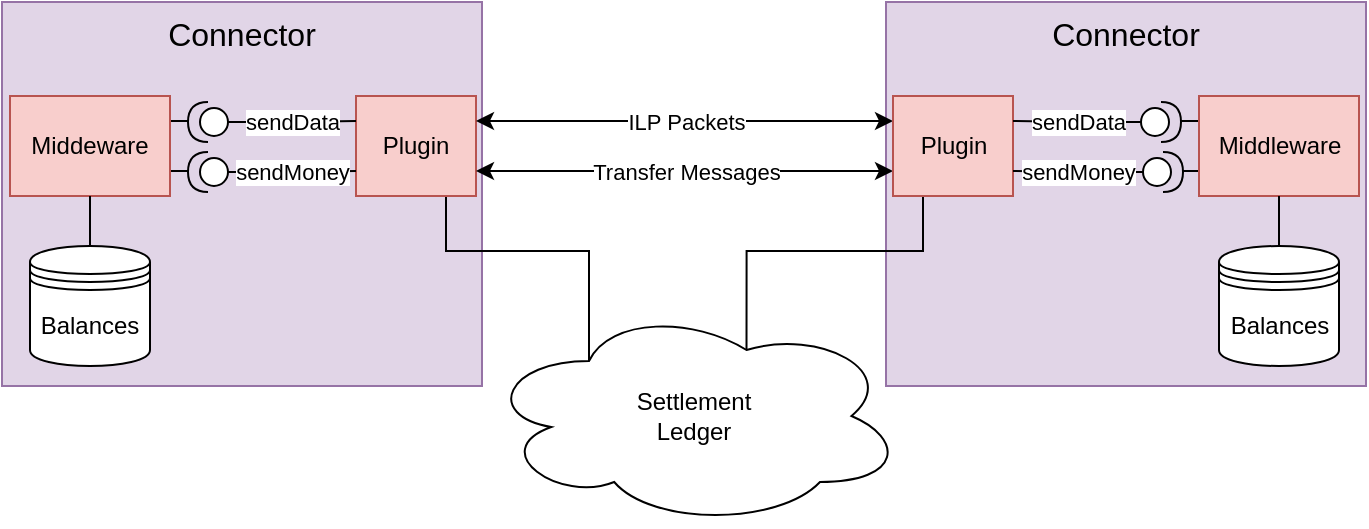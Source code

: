 <mxfile version="10.6.3" type="github"><diagram id="-Qqgn5DIx9-CCY4cp7vf" name="Plugins"><mxGraphModel dx="2038" dy="1165" grid="1" gridSize="10" guides="1" tooltips="1" connect="1" arrows="1" fold="1" page="1" pageScale="1" pageWidth="850" pageHeight="1100" math="0" shadow="0"><root><mxCell id="0"/><mxCell id="1" parent="0"/><mxCell id="56mWxMGgX5dj_IntCXV8-16" value="Connector" style="rounded=0;whiteSpace=wrap;html=1;verticalAlign=top;align=center;fontSize=16;fillColor=#e1d5e7;strokeColor=#9673a6;" vertex="1" parent="1"><mxGeometry x="521" y="38" width="240" height="192" as="geometry"/></mxCell><mxCell id="56mWxMGgX5dj_IntCXV8-1" value="Connector" style="rounded=0;whiteSpace=wrap;html=1;verticalAlign=top;align=center;fontSize=16;fillColor=#e1d5e7;strokeColor=#9673a6;" vertex="1" parent="1"><mxGeometry x="79" y="38" width="240" height="192" as="geometry"/></mxCell><mxCell id="56mWxMGgX5dj_IntCXV8-2" value="Settlement&lt;br&gt;Ledger" style="ellipse;shape=cloud;whiteSpace=wrap;html=1;" vertex="1" parent="1"><mxGeometry x="320" y="190" width="210" height="110" as="geometry"/></mxCell><mxCell id="56mWxMGgX5dj_IntCXV8-25" style="edgeStyle=orthogonalEdgeStyle;rounded=0;orthogonalLoop=1;jettySize=auto;html=1;exitX=0.75;exitY=1;exitDx=0;exitDy=0;entryX=0.25;entryY=0.25;entryDx=0;entryDy=0;entryPerimeter=0;endArrow=none;endFill=0;" edge="1" parent="1" source="56mWxMGgX5dj_IntCXV8-4" target="56mWxMGgX5dj_IntCXV8-2"><mxGeometry relative="1" as="geometry"/></mxCell><mxCell id="56mWxMGgX5dj_IntCXV8-4" value="Plugin" style="rounded=0;whiteSpace=wrap;html=1;fillColor=#f8cecc;strokeColor=#b85450;" vertex="1" parent="1"><mxGeometry x="256" y="85" width="60" height="50" as="geometry"/></mxCell><mxCell id="56mWxMGgX5dj_IntCXV8-7" value="ILP Packets" style="endArrow=classic;startArrow=classic;html=1;entryX=0;entryY=0.25;entryDx=0;entryDy=0;exitX=1;exitY=0.25;exitDx=0;exitDy=0;" edge="1" parent="1" source="56mWxMGgX5dj_IntCXV8-4" target="56mWxMGgX5dj_IntCXV8-17"><mxGeometry width="50" height="50" relative="1" as="geometry"><mxPoint x="80" y="458" as="sourcePoint"/><mxPoint x="610" y="101" as="targetPoint"/></mxGeometry></mxCell><mxCell id="56mWxMGgX5dj_IntCXV8-8" value="Transfer Messages" style="endArrow=classic;startArrow=classic;html=1;entryX=0;entryY=0.75;entryDx=0;entryDy=0;exitX=1;exitY=0.75;exitDx=0;exitDy=0;" edge="1" parent="1" source="56mWxMGgX5dj_IntCXV8-4" target="56mWxMGgX5dj_IntCXV8-17"><mxGeometry width="50" height="50" relative="1" as="geometry"><mxPoint x="290" y="111" as="sourcePoint"/><mxPoint x="610" y="126" as="targetPoint"/></mxGeometry></mxCell><mxCell id="56mWxMGgX5dj_IntCXV8-11" value="sendMoney" style="edgeStyle=orthogonalEdgeStyle;rounded=0;orthogonalLoop=1;jettySize=auto;html=1;exitX=0;exitY=0.5;exitDx=0;exitDy=0;exitPerimeter=0;entryX=0;entryY=0.75;entryDx=0;entryDy=0;endArrow=none;endFill=0;" edge="1" parent="1" source="56mWxMGgX5dj_IntCXV8-9" target="56mWxMGgX5dj_IntCXV8-4"><mxGeometry relative="1" as="geometry"/></mxCell><mxCell id="56mWxMGgX5dj_IntCXV8-9" value="" style="shape=providedRequiredInterface;html=1;verticalLabelPosition=bottom;align=center;rotation=-180;" vertex="1" parent="1"><mxGeometry x="172" y="113" width="20" height="20" as="geometry"/></mxCell><mxCell id="56mWxMGgX5dj_IntCXV8-12" value="sendData" style="edgeStyle=orthogonalEdgeStyle;rounded=0;orthogonalLoop=1;jettySize=auto;html=1;exitX=0;exitY=0.5;exitDx=0;exitDy=0;exitPerimeter=0;entryX=0;entryY=0.25;entryDx=0;entryDy=0;endArrow=none;endFill=0;" edge="1" parent="1" source="56mWxMGgX5dj_IntCXV8-10" target="56mWxMGgX5dj_IntCXV8-4"><mxGeometry relative="1" as="geometry"/></mxCell><mxCell id="56mWxMGgX5dj_IntCXV8-10" value="" style="shape=providedRequiredInterface;html=1;verticalLabelPosition=bottom;align=center;rotation=-180;" vertex="1" parent="1"><mxGeometry x="172" y="88" width="20" height="20" as="geometry"/></mxCell><mxCell id="56mWxMGgX5dj_IntCXV8-14" style="edgeStyle=orthogonalEdgeStyle;rounded=0;orthogonalLoop=1;jettySize=auto;html=1;exitX=1;exitY=0.25;exitDx=0;exitDy=0;entryX=1;entryY=0.5;entryDx=0;entryDy=0;entryPerimeter=0;endArrow=none;endFill=0;" edge="1" parent="1" source="56mWxMGgX5dj_IntCXV8-13" target="56mWxMGgX5dj_IntCXV8-10"><mxGeometry relative="1" as="geometry"/></mxCell><mxCell id="56mWxMGgX5dj_IntCXV8-15" style="edgeStyle=orthogonalEdgeStyle;rounded=0;orthogonalLoop=1;jettySize=auto;html=1;exitX=1;exitY=0.75;exitDx=0;exitDy=0;entryX=1;entryY=0.5;entryDx=0;entryDy=0;entryPerimeter=0;endArrow=none;endFill=0;" edge="1" parent="1" source="56mWxMGgX5dj_IntCXV8-13" target="56mWxMGgX5dj_IntCXV8-9"><mxGeometry relative="1" as="geometry"/></mxCell><mxCell id="56mWxMGgX5dj_IntCXV8-13" value="Middeware" style="rounded=0;whiteSpace=wrap;html=1;fillColor=#f8cecc;strokeColor=#b85450;" vertex="1" parent="1"><mxGeometry x="83" y="85" width="80" height="50" as="geometry"/></mxCell><mxCell id="56mWxMGgX5dj_IntCXV8-26" style="edgeStyle=orthogonalEdgeStyle;rounded=0;orthogonalLoop=1;jettySize=auto;html=1;exitX=0.25;exitY=1;exitDx=0;exitDy=0;entryX=0.625;entryY=0.2;entryDx=0;entryDy=0;entryPerimeter=0;endArrow=none;endFill=0;" edge="1" parent="1" source="56mWxMGgX5dj_IntCXV8-17" target="56mWxMGgX5dj_IntCXV8-2"><mxGeometry relative="1" as="geometry"/></mxCell><mxCell id="56mWxMGgX5dj_IntCXV8-17" value="Plugin" style="rounded=0;whiteSpace=wrap;html=1;fillColor=#f8cecc;strokeColor=#b85450;" vertex="1" parent="1"><mxGeometry x="524.5" y="85" width="60" height="50" as="geometry"/></mxCell><mxCell id="56mWxMGgX5dj_IntCXV8-18" value="sendMoney" style="edgeStyle=orthogonalEdgeStyle;rounded=0;orthogonalLoop=1;jettySize=auto;html=1;exitX=0;exitY=0.5;exitDx=0;exitDy=0;exitPerimeter=0;entryX=1;entryY=0.75;entryDx=0;entryDy=0;endArrow=none;endFill=0;" edge="1" parent="1" source="56mWxMGgX5dj_IntCXV8-19" target="56mWxMGgX5dj_IntCXV8-17"><mxGeometry relative="1" as="geometry"/></mxCell><mxCell id="56mWxMGgX5dj_IntCXV8-19" value="" style="shape=providedRequiredInterface;html=1;verticalLabelPosition=bottom;align=center;rotation=-180;direction=west;" vertex="1" parent="1"><mxGeometry x="649.5" y="113" width="20" height="20" as="geometry"/></mxCell><mxCell id="56mWxMGgX5dj_IntCXV8-20" value="sendData" style="edgeStyle=orthogonalEdgeStyle;rounded=0;orthogonalLoop=1;jettySize=auto;html=1;exitX=0;exitY=0.5;exitDx=0;exitDy=0;exitPerimeter=0;entryX=1;entryY=0.25;entryDx=0;entryDy=0;endArrow=none;endFill=0;" edge="1" parent="1" source="56mWxMGgX5dj_IntCXV8-21" target="56mWxMGgX5dj_IntCXV8-17"><mxGeometry relative="1" as="geometry"/></mxCell><mxCell id="56mWxMGgX5dj_IntCXV8-21" value="" style="shape=providedRequiredInterface;html=1;verticalLabelPosition=bottom;align=center;rotation=-180;direction=west;" vertex="1" parent="1"><mxGeometry x="648.5" y="88" width="20" height="20" as="geometry"/></mxCell><mxCell id="56mWxMGgX5dj_IntCXV8-22" style="edgeStyle=orthogonalEdgeStyle;rounded=0;orthogonalLoop=1;jettySize=auto;html=1;exitX=0;exitY=0.25;exitDx=0;exitDy=0;entryX=1;entryY=0.5;entryDx=0;entryDy=0;entryPerimeter=0;endArrow=none;endFill=0;" edge="1" parent="1" source="56mWxMGgX5dj_IntCXV8-24" target="56mWxMGgX5dj_IntCXV8-21"><mxGeometry relative="1" as="geometry"/></mxCell><mxCell id="56mWxMGgX5dj_IntCXV8-23" style="edgeStyle=orthogonalEdgeStyle;rounded=0;orthogonalLoop=1;jettySize=auto;html=1;exitX=0;exitY=0.75;exitDx=0;exitDy=0;entryX=1;entryY=0.5;entryDx=0;entryDy=0;entryPerimeter=0;endArrow=none;endFill=0;" edge="1" parent="1" source="56mWxMGgX5dj_IntCXV8-24" target="56mWxMGgX5dj_IntCXV8-19"><mxGeometry relative="1" as="geometry"/></mxCell><mxCell id="56mWxMGgX5dj_IntCXV8-24" value="Middleware" style="rounded=0;whiteSpace=wrap;html=1;fillColor=#f8cecc;strokeColor=#b85450;" vertex="1" parent="1"><mxGeometry x="677.5" y="85" width="80" height="50" as="geometry"/></mxCell><mxCell id="-ZRU2yIUeh7u3w0XuMPa-4" style="edgeStyle=orthogonalEdgeStyle;rounded=0;orthogonalLoop=1;jettySize=auto;html=1;exitX=0.5;exitY=0;exitDx=0;exitDy=0;entryX=0.5;entryY=1;entryDx=0;entryDy=0;endArrow=none;endFill=0;" edge="1" parent="1" source="-ZRU2yIUeh7u3w0XuMPa-1" target="56mWxMGgX5dj_IntCXV8-13"><mxGeometry relative="1" as="geometry"/></mxCell><mxCell id="-ZRU2yIUeh7u3w0XuMPa-1" value="Balances" style="shape=datastore;whiteSpace=wrap;html=1;align=center;" vertex="1" parent="1"><mxGeometry x="93" y="160" width="60" height="60" as="geometry"/></mxCell><mxCell id="-ZRU2yIUeh7u3w0XuMPa-3" style="edgeStyle=orthogonalEdgeStyle;rounded=0;orthogonalLoop=1;jettySize=auto;html=1;exitX=0.5;exitY=0;exitDx=0;exitDy=0;entryX=0.5;entryY=1;entryDx=0;entryDy=0;endArrow=none;endFill=0;" edge="1" parent="1" source="-ZRU2yIUeh7u3w0XuMPa-2" target="56mWxMGgX5dj_IntCXV8-24"><mxGeometry relative="1" as="geometry"/></mxCell><mxCell id="-ZRU2yIUeh7u3w0XuMPa-2" value="Balances" style="shape=datastore;whiteSpace=wrap;html=1;align=center;" vertex="1" parent="1"><mxGeometry x="687.5" y="160" width="60" height="60" as="geometry"/></mxCell></root></mxGraphModel></diagram></mxfile>